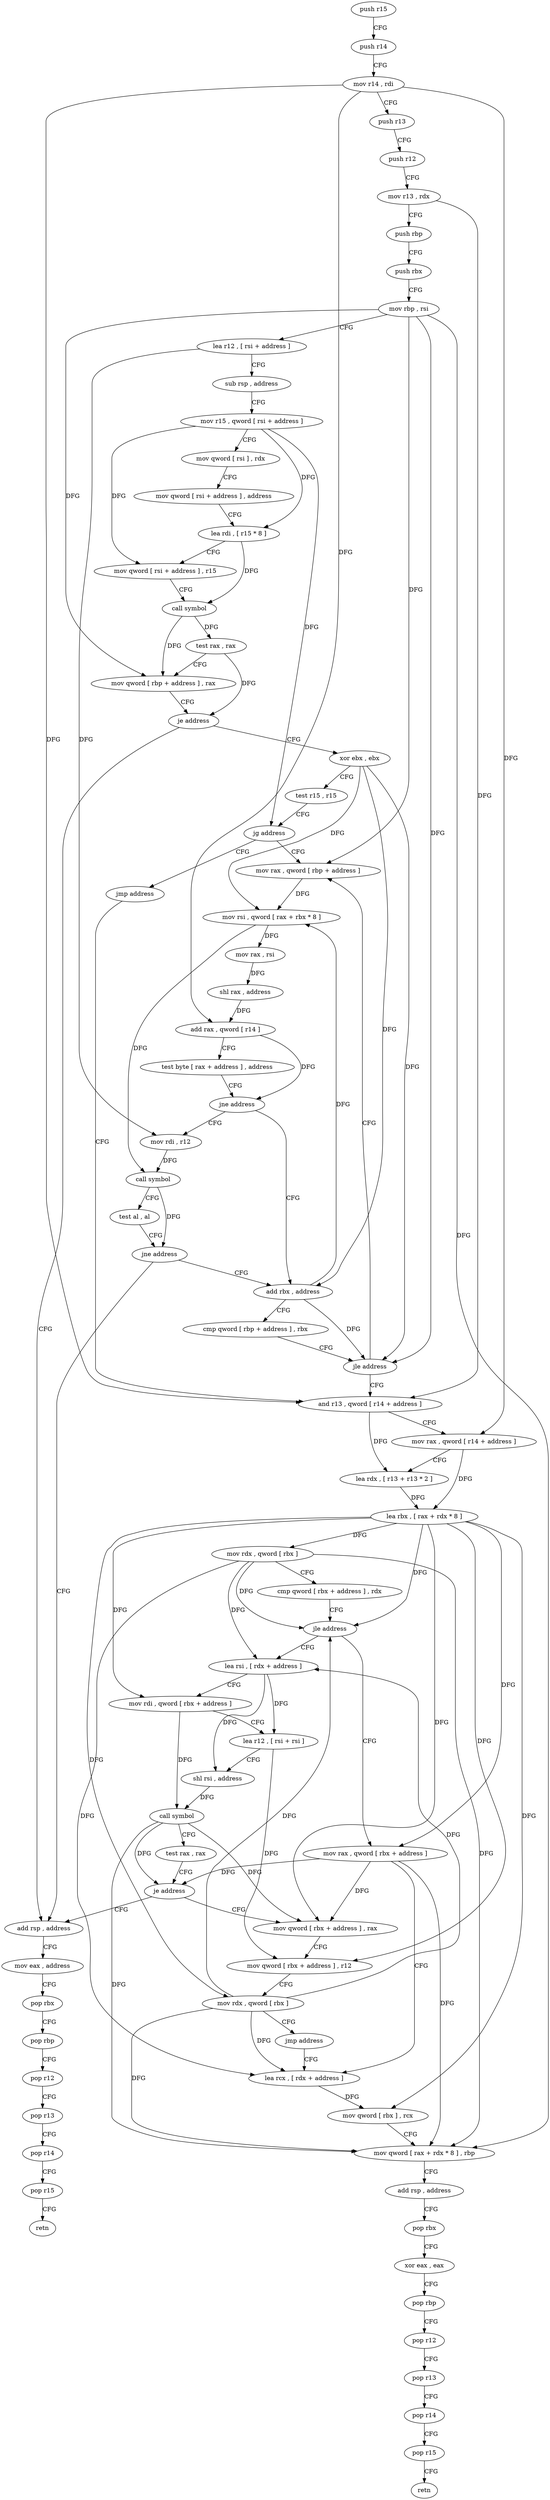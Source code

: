 digraph "func" {
"4322912" [label = "push r15" ]
"4322914" [label = "push r14" ]
"4322916" [label = "mov r14 , rdi" ]
"4322919" [label = "push r13" ]
"4322921" [label = "push r12" ]
"4322923" [label = "mov r13 , rdx" ]
"4322926" [label = "push rbp" ]
"4322927" [label = "push rbx" ]
"4322928" [label = "mov rbp , rsi" ]
"4322931" [label = "lea r12 , [ rsi + address ]" ]
"4322935" [label = "sub rsp , address" ]
"4322939" [label = "mov r15 , qword [ rsi + address ]" ]
"4322943" [label = "mov qword [ rsi ] , rdx" ]
"4322946" [label = "mov qword [ rsi + address ] , address" ]
"4322954" [label = "lea rdi , [ r15 * 8 ]" ]
"4322962" [label = "mov qword [ rsi + address ] , r15" ]
"4322966" [label = "call symbol" ]
"4322971" [label = "test rax , rax" ]
"4322974" [label = "mov qword [ rbp + address ] , rax" ]
"4322978" [label = "je address" ]
"4323038" [label = "add rsp , address" ]
"4322980" [label = "xor ebx , ebx" ]
"4323042" [label = "mov eax , address" ]
"4323047" [label = "pop rbx" ]
"4323048" [label = "pop rbp" ]
"4323049" [label = "pop r12" ]
"4323051" [label = "pop r13" ]
"4323053" [label = "pop r14" ]
"4323055" [label = "pop r15" ]
"4323057" [label = "retn" ]
"4322982" [label = "test r15 , r15" ]
"4322985" [label = "jg address" ]
"4323002" [label = "mov rax , qword [ rbp + address ]" ]
"4322987" [label = "jmp address" ]
"4323006" [label = "mov rsi , qword [ rax + rbx * 8 ]" ]
"4323010" [label = "mov rax , rsi" ]
"4323013" [label = "shl rax , address" ]
"4323017" [label = "add rax , qword [ r14 ]" ]
"4323020" [label = "test byte [ rax + address ] , address" ]
"4323024" [label = "jne address" ]
"4322992" [label = "add rbx , address" ]
"4323026" [label = "mov rdi , r12" ]
"4323064" [label = "and r13 , qword [ r14 + address ]" ]
"4322996" [label = "cmp qword [ rbp + address ] , rbx" ]
"4323000" [label = "jle address" ]
"4323029" [label = "call symbol" ]
"4323034" [label = "test al , al" ]
"4323036" [label = "jne address" ]
"4323071" [label = "mov rax , qword [ r14 + address ]" ]
"4323075" [label = "lea rdx , [ r13 + r13 * 2 ]" ]
"4323080" [label = "lea rbx , [ rax + rdx * 8 ]" ]
"4323084" [label = "mov rdx , qword [ rbx ]" ]
"4323087" [label = "cmp qword [ rbx + address ] , rdx" ]
"4323091" [label = "jle address" ]
"4323125" [label = "lea rsi , [ rdx + address ]" ]
"4323093" [label = "mov rax , qword [ rbx + address ]" ]
"4323129" [label = "mov rdi , qword [ rbx + address ]" ]
"4323133" [label = "lea r12 , [ rsi + rsi ]" ]
"4323137" [label = "shl rsi , address" ]
"4323141" [label = "call symbol" ]
"4323146" [label = "test rax , rax" ]
"4323149" [label = "je address" ]
"4323151" [label = "mov qword [ rbx + address ] , rax" ]
"4323097" [label = "lea rcx , [ rdx + address ]" ]
"4323155" [label = "mov qword [ rbx + address ] , r12" ]
"4323159" [label = "mov rdx , qword [ rbx ]" ]
"4323162" [label = "jmp address" ]
"4323101" [label = "mov qword [ rbx ] , rcx" ]
"4323104" [label = "mov qword [ rax + rdx * 8 ] , rbp" ]
"4323108" [label = "add rsp , address" ]
"4323112" [label = "pop rbx" ]
"4323113" [label = "xor eax , eax" ]
"4323115" [label = "pop rbp" ]
"4323116" [label = "pop r12" ]
"4323118" [label = "pop r13" ]
"4323120" [label = "pop r14" ]
"4323122" [label = "pop r15" ]
"4323124" [label = "retn" ]
"4322912" -> "4322914" [ label = "CFG" ]
"4322914" -> "4322916" [ label = "CFG" ]
"4322916" -> "4322919" [ label = "CFG" ]
"4322916" -> "4323017" [ label = "DFG" ]
"4322916" -> "4323064" [ label = "DFG" ]
"4322916" -> "4323071" [ label = "DFG" ]
"4322919" -> "4322921" [ label = "CFG" ]
"4322921" -> "4322923" [ label = "CFG" ]
"4322923" -> "4322926" [ label = "CFG" ]
"4322923" -> "4323064" [ label = "DFG" ]
"4322926" -> "4322927" [ label = "CFG" ]
"4322927" -> "4322928" [ label = "CFG" ]
"4322928" -> "4322931" [ label = "CFG" ]
"4322928" -> "4322974" [ label = "DFG" ]
"4322928" -> "4323002" [ label = "DFG" ]
"4322928" -> "4323000" [ label = "DFG" ]
"4322928" -> "4323104" [ label = "DFG" ]
"4322931" -> "4322935" [ label = "CFG" ]
"4322931" -> "4323026" [ label = "DFG" ]
"4322935" -> "4322939" [ label = "CFG" ]
"4322939" -> "4322943" [ label = "CFG" ]
"4322939" -> "4322954" [ label = "DFG" ]
"4322939" -> "4322962" [ label = "DFG" ]
"4322939" -> "4322985" [ label = "DFG" ]
"4322943" -> "4322946" [ label = "CFG" ]
"4322946" -> "4322954" [ label = "CFG" ]
"4322954" -> "4322962" [ label = "CFG" ]
"4322954" -> "4322966" [ label = "DFG" ]
"4322962" -> "4322966" [ label = "CFG" ]
"4322966" -> "4322971" [ label = "DFG" ]
"4322966" -> "4322974" [ label = "DFG" ]
"4322971" -> "4322974" [ label = "CFG" ]
"4322971" -> "4322978" [ label = "DFG" ]
"4322974" -> "4322978" [ label = "CFG" ]
"4322978" -> "4323038" [ label = "CFG" ]
"4322978" -> "4322980" [ label = "CFG" ]
"4323038" -> "4323042" [ label = "CFG" ]
"4322980" -> "4322982" [ label = "CFG" ]
"4322980" -> "4323006" [ label = "DFG" ]
"4322980" -> "4322992" [ label = "DFG" ]
"4322980" -> "4323000" [ label = "DFG" ]
"4323042" -> "4323047" [ label = "CFG" ]
"4323047" -> "4323048" [ label = "CFG" ]
"4323048" -> "4323049" [ label = "CFG" ]
"4323049" -> "4323051" [ label = "CFG" ]
"4323051" -> "4323053" [ label = "CFG" ]
"4323053" -> "4323055" [ label = "CFG" ]
"4323055" -> "4323057" [ label = "CFG" ]
"4322982" -> "4322985" [ label = "CFG" ]
"4322985" -> "4323002" [ label = "CFG" ]
"4322985" -> "4322987" [ label = "CFG" ]
"4323002" -> "4323006" [ label = "DFG" ]
"4322987" -> "4323064" [ label = "CFG" ]
"4323006" -> "4323010" [ label = "DFG" ]
"4323006" -> "4323029" [ label = "DFG" ]
"4323010" -> "4323013" [ label = "DFG" ]
"4323013" -> "4323017" [ label = "DFG" ]
"4323017" -> "4323020" [ label = "CFG" ]
"4323017" -> "4323024" [ label = "DFG" ]
"4323020" -> "4323024" [ label = "CFG" ]
"4323024" -> "4322992" [ label = "CFG" ]
"4323024" -> "4323026" [ label = "CFG" ]
"4322992" -> "4322996" [ label = "CFG" ]
"4322992" -> "4323006" [ label = "DFG" ]
"4322992" -> "4323000" [ label = "DFG" ]
"4323026" -> "4323029" [ label = "DFG" ]
"4323064" -> "4323071" [ label = "CFG" ]
"4323064" -> "4323075" [ label = "DFG" ]
"4322996" -> "4323000" [ label = "CFG" ]
"4323000" -> "4323064" [ label = "CFG" ]
"4323000" -> "4323002" [ label = "CFG" ]
"4323029" -> "4323034" [ label = "CFG" ]
"4323029" -> "4323036" [ label = "DFG" ]
"4323034" -> "4323036" [ label = "CFG" ]
"4323036" -> "4322992" [ label = "CFG" ]
"4323036" -> "4323038" [ label = "CFG" ]
"4323071" -> "4323075" [ label = "CFG" ]
"4323071" -> "4323080" [ label = "DFG" ]
"4323075" -> "4323080" [ label = "DFG" ]
"4323080" -> "4323084" [ label = "DFG" ]
"4323080" -> "4323091" [ label = "DFG" ]
"4323080" -> "4323129" [ label = "DFG" ]
"4323080" -> "4323093" [ label = "DFG" ]
"4323080" -> "4323151" [ label = "DFG" ]
"4323080" -> "4323155" [ label = "DFG" ]
"4323080" -> "4323159" [ label = "DFG" ]
"4323080" -> "4323101" [ label = "DFG" ]
"4323084" -> "4323087" [ label = "CFG" ]
"4323084" -> "4323091" [ label = "DFG" ]
"4323084" -> "4323125" [ label = "DFG" ]
"4323084" -> "4323097" [ label = "DFG" ]
"4323084" -> "4323104" [ label = "DFG" ]
"4323087" -> "4323091" [ label = "CFG" ]
"4323091" -> "4323125" [ label = "CFG" ]
"4323091" -> "4323093" [ label = "CFG" ]
"4323125" -> "4323129" [ label = "CFG" ]
"4323125" -> "4323133" [ label = "DFG" ]
"4323125" -> "4323137" [ label = "DFG" ]
"4323093" -> "4323097" [ label = "CFG" ]
"4323093" -> "4323149" [ label = "DFG" ]
"4323093" -> "4323151" [ label = "DFG" ]
"4323093" -> "4323104" [ label = "DFG" ]
"4323129" -> "4323133" [ label = "CFG" ]
"4323129" -> "4323141" [ label = "DFG" ]
"4323133" -> "4323137" [ label = "CFG" ]
"4323133" -> "4323155" [ label = "DFG" ]
"4323137" -> "4323141" [ label = "DFG" ]
"4323141" -> "4323146" [ label = "CFG" ]
"4323141" -> "4323149" [ label = "DFG" ]
"4323141" -> "4323151" [ label = "DFG" ]
"4323141" -> "4323104" [ label = "DFG" ]
"4323146" -> "4323149" [ label = "CFG" ]
"4323149" -> "4323038" [ label = "CFG" ]
"4323149" -> "4323151" [ label = "CFG" ]
"4323151" -> "4323155" [ label = "CFG" ]
"4323097" -> "4323101" [ label = "DFG" ]
"4323155" -> "4323159" [ label = "CFG" ]
"4323159" -> "4323162" [ label = "CFG" ]
"4323159" -> "4323091" [ label = "DFG" ]
"4323159" -> "4323125" [ label = "DFG" ]
"4323159" -> "4323097" [ label = "DFG" ]
"4323159" -> "4323104" [ label = "DFG" ]
"4323162" -> "4323097" [ label = "CFG" ]
"4323101" -> "4323104" [ label = "CFG" ]
"4323104" -> "4323108" [ label = "CFG" ]
"4323108" -> "4323112" [ label = "CFG" ]
"4323112" -> "4323113" [ label = "CFG" ]
"4323113" -> "4323115" [ label = "CFG" ]
"4323115" -> "4323116" [ label = "CFG" ]
"4323116" -> "4323118" [ label = "CFG" ]
"4323118" -> "4323120" [ label = "CFG" ]
"4323120" -> "4323122" [ label = "CFG" ]
"4323122" -> "4323124" [ label = "CFG" ]
}
